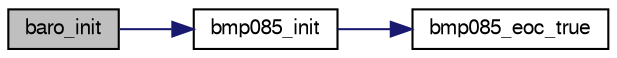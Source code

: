 digraph "baro_init"
{
  edge [fontname="FreeSans",fontsize="10",labelfontname="FreeSans",labelfontsize="10"];
  node [fontname="FreeSans",fontsize="10",shape=record];
  rankdir="LR";
  Node1 [label="baro_init",height=0.2,width=0.4,color="black", fillcolor="grey75", style="filled", fontcolor="black"];
  Node1 -> Node2 [color="midnightblue",fontsize="10",style="solid",fontname="FreeSans"];
  Node2 [label="bmp085_init",height=0.2,width=0.4,color="black", fillcolor="white", style="filled",URL="$bmp085_8c.html#a0408131d52b918456c36b07d13d6a90f"];
  Node2 -> Node3 [color="midnightblue",fontsize="10",style="solid",fontname="FreeSans"];
  Node3 [label="bmp085_eoc_true",height=0.2,width=0.4,color="black", fillcolor="white", style="filled",URL="$bmp085_8c.html#ab92381db9dcd63fc57502f7ed1b91678",tooltip="Dummy function to always return TRUE on EndOfConversion check. "];
}
